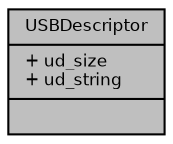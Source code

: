 digraph "USBDescriptor"
{
  bgcolor="transparent";
  edge [fontname="Helvetica",fontsize="8",labelfontname="Helvetica",labelfontsize="8"];
  node [fontname="Helvetica",fontsize="8",shape=record];
  Node1 [label="{USBDescriptor\n|+ ud_size\l+ ud_string\l|}",height=0.2,width=0.4,color="black", fillcolor="grey75", style="filled", fontcolor="black"];
}
